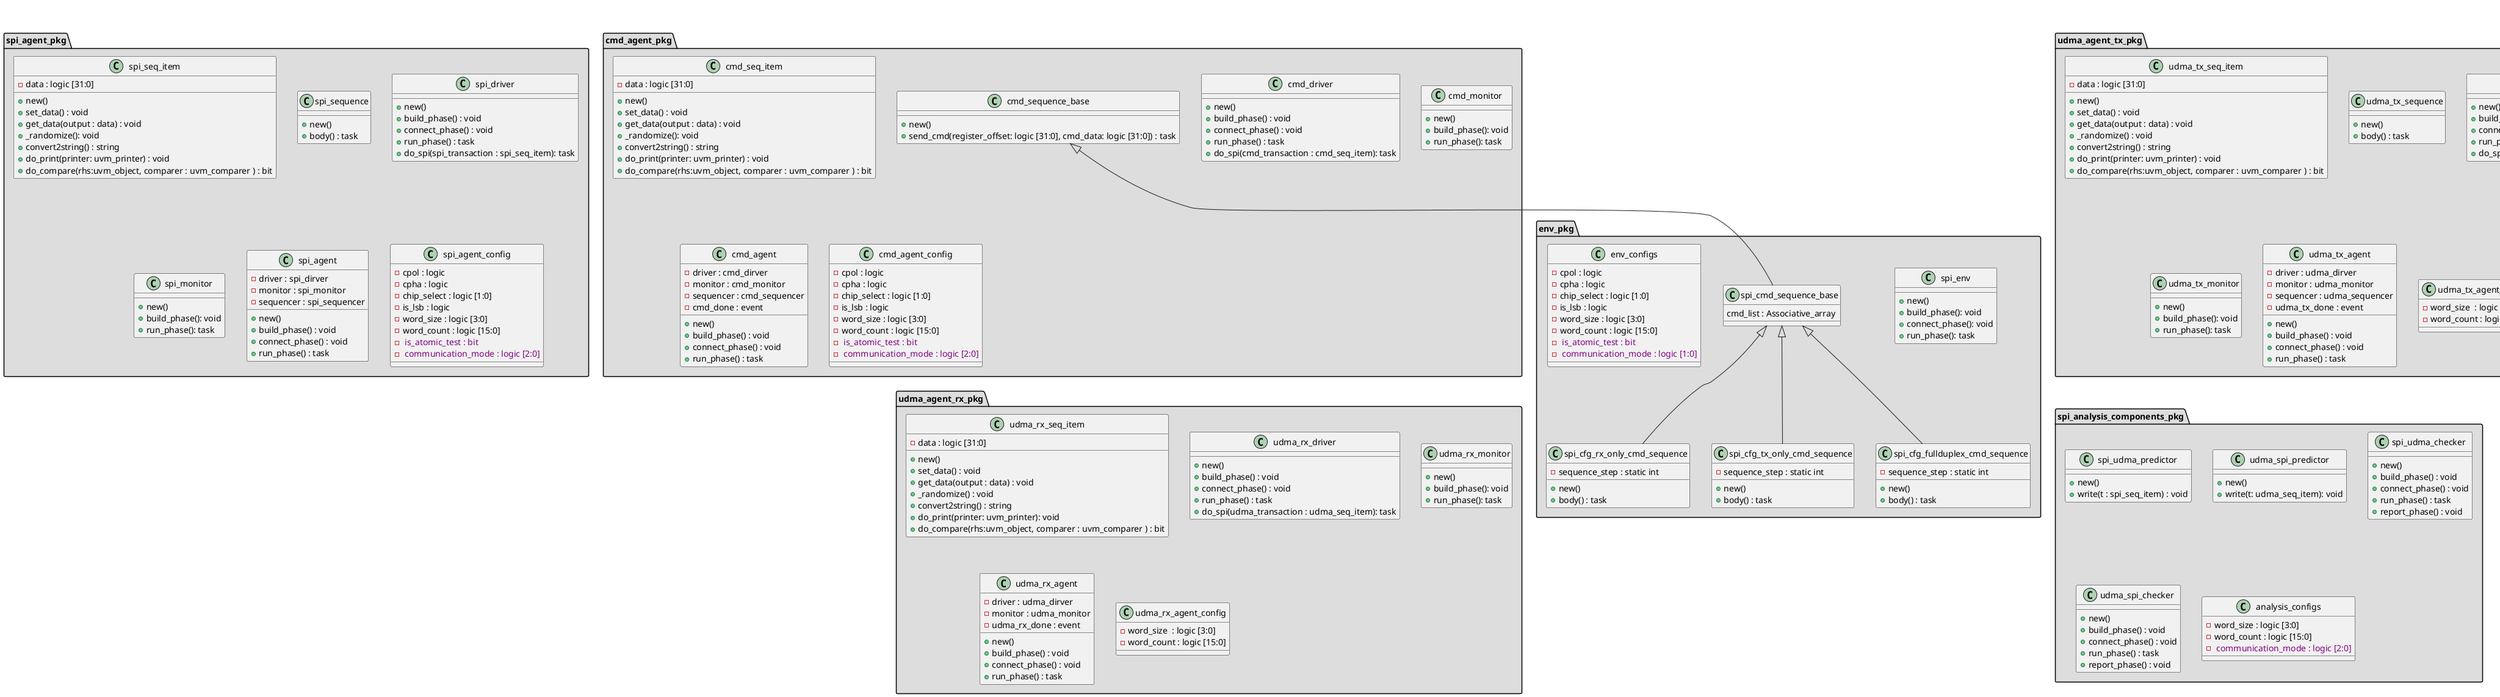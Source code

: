@startuml spi_test

set namespaceSeparator ::

    interface spi_if{}

    interface udma_if{}

    package "spi_agent_pkg" #DDDDDD {
        class spi_seq_item{
            -data : logic [31:0]
            +new()
            +set_data() : void
            +get_data(output : data) : void
            +_randomize(): void
            +convert2string() : string
            +do_print(printer: uvm_printer) : void
            +do_compare(rhs:uvm_object, comparer : uvm_comparer ) : bit
        }

        class spi_sequence{
            +new()
            +body() : task
        }

        class spi_driver{
            +new()
            +build_phase() : void
            +connect_phase() : void
            +run_phase() : task
            +do_spi(spi_transaction : spi_seq_item): task
        }

        class spi_monitor{
            +new()
            +build_phase(): void
            +run_phase(): task
        }

        class spi_agent{
            -driver : spi_dirver
            -monitor : spi_monitor
            -sequencer : spi_sequencer

            +new()
            +build_phase() : void
            +connect_phase() : void
            +run_phase() : task
        }

        class spi_agent_config{
            -cpol : logic
            -cpha : logic
            -chip_select : logic [1:0]
            -is_lsb : logic
            -word_size : logic [3:0]
            -word_count : logic [15:0]
            -<color:purple> is_atomic_test : bit
            -<color:purple> communication_mode : logic [2:0] 
        }
    }

    package "cmd_agent_pkg" #DDDDDD{

        class cmd_seq_item{
            -data : logic [31:0]
            +new()
            +set_data() : void
            +get_data(output : data) : void
            +_randomize(): void
            +convert2string() : string
            +do_print(printer: uvm_printer) : void
            +do_compare(rhs:uvm_object, comparer : uvm_comparer ) : bit
        }

        class cmd_sequence_base {
            +new()
            +send_cmd(register_offset: logic [31:0], cmd_data: logic [31:0]) : task
        }

        class cmd_driver{
            +new()
            +build_phase() : void
            +connect_phase() : void
            +run_phase() : task
            +do_spi(cmd_transaction : cmd_seq_item): task
        }

        class cmd_monitor{
            +new()
            +build_phase(): void
            +run_phase(): task
        }

        class cmd_agent{
            -driver : cmd_dirver
            -monitor : cmd_monitor
            -sequencer : cmd_sequencer
            -cmd_done : event

            +new()
            +build_phase() : void
            +connect_phase() : void
            +run_phase() : task
        }

        class cmd_agent_config{
            -cpol : logic
            -cpha : logic
            -chip_select : logic [1:0]
            -is_lsb : logic
            -word_size : logic [3:0]
            -word_count : logic [15:0]
            -<color:purple> is_atomic_test : bit
            -<color:purple> communication_mode : logic [2:0] 
        }
    }

    package "udma_agent_tx_pkg" #DDDDDD{
        class udma_tx_seq_item{
            -data : logic [31:0]
            +new()
            +set_data() : void
            +get_data(output : data) : void
            +_randomize() : void
            +convert2string() : string
            +do_print(printer: uvm_printer) : void
            +do_compare(rhs:uvm_object, comparer : uvm_comparer ) : bit
        }

        class udma_tx_sequence {
            +new()
            +body() : task
        }

        class udma_tx_driver{
            +new()
            +build_phase() : void
            +connect_phase() : void
            +run_phase() : task
            +do_spi(udma_transaction : udma_seq_item): task
        }

        class udma_tx_monitor{
            +new()
            +build_phase(): void
            +run_phase(): task
        }

        class udma_tx_agent{
            -driver : udma_dirver
            -monitor : udma_monitor
            -sequencer : udma_sequencer
            -udma_tx_done : event

            +new()
            +build_phase() : void
            +connect_phase() : void
            +run_phase() : task
        }

        class udma_tx_agent_config{
            -word_size  : logic [3:0]
            -word_count : logic [15:0]
        }
    }

    package "udma_agent_rx_pkg" #DDDDDD{
        class udma_rx_seq_item{
            -data : logic [31:0]
            +new()
            +set_data() : void
            +get_data(output : data) : void
            +_randomize() : void
            +convert2string() : string
            +do_print(printer: uvm_printer): void
            +do_compare(rhs:uvm_object, comparer : uvm_comparer ) : bit
        }

        class udma_rx_driver{
            +new()
            +build_phase() : void
            +connect_phase() : void
            +run_phase() : task
            +do_spi(udma_transaction : udma_seq_item): task
        }

        class udma_rx_monitor {
            +new()
            +build_phase(): void
            +run_phase(): task
        }

        class udma_rx_agent{
            -driver : udma_dirver
            -monitor : udma_monitor
            -udma_rx_done : event

            +new()
            +build_phase() : void
            +connect_phase() : void
            +run_phase() : task
        }

        class udma_rx_agent_config{
            -word_size  : logic [3:0]
            -word_count : logic [15:0]
        }
    } 

    package "spi_analysis_components_pkg" #DDDDDD{
        class spi_udma_predictor{
            +new()
            +write(t : spi_seq_item) : void
        }

        class udma_spi_predictor { 
            +new()
            +write(t: udma_seq_item): void
        }

        class spi_udma_checker {
            +new()
            +build_phase() : void
            +connect_phase() : void
            +run_phase() : task
            +report_phase() : void
        }

        class udma_spi_checker{
            +new()
            +build_phase() : void
            +connect_phase() : void
            +run_phase() : task
            +report_phase() : void
        }

        class analysis_configs{
            -word_size : logic [3:0]
            -word_count : logic [15:0]
            -<color:purple> communication_mode : logic [2:0] 
        }
    }

    package "env_pkg" #DDDDDD{
        class spi_env{
            +new()
            +build_phase(): void
            +connect_phase(): void
            +run_phase(): task
        }

        class spi_cmd_sequence_base{
            'ToDo: add cmd offsets
            'SPI_CMD_CFG
            'SPI_CMD_SOT
            'SPI_CMD_SEND_CMD
            'SPI_CMD_DUMMY
            'SPI_CMD_WAIT
            'SPI_CMD_RX_DATA
            'SPI_CMD_RPT
            'SPI_CMD_EOT
            cmd_list : Associative_array
        }

        class spi_cfg_rx_only_cmd_sequence{
            -sequence_step : static int
            +new()
            +body() : task
        }

        class spi_cfg_tx_only_cmd_sequence{
            -sequence_step : static int
            +new()
            +body() : task
        }

        class spi_cfg_fullduplex_cmd_sequence{
            -sequence_step : static int
            +new()
            +body() : task
        }

        class env_configs{
            -cpol : logic
            -cpha : logic
            -chip_select : logic [1:0]
            -is_lsb : logic
            -word_size : logic [3:0]
            -word_count : logic [15:0]
            -<color:purple> is_atomic_test : bit
            -<color:purple> communication_mode : logic [1:0]
        }

        spi_cmd_sequence_base   <|--  spi_cfg_rx_only_cmd_sequence 
        spi_cmd_sequence_base   <|--  spi_cfg_tx_only_cmd_sequence 
        spi_cmd_sequence_base   <|--  spi_cfg_fullduplex_cmd_sequence 
        cmd_sequence_base       <|--  spi_cmd_sequence_base 
    }

    package "test_pkg" #DDDDDD{
        class rx_test{
            +new()
        }

        class tx_test{
            +new()
        }

        class full_duplex_test{
            +new()
        }

        class base_test{
            'Following configs comes as plusargs
            -cpol : logic
            -cpha : logic
            -chip_select : logic [1:0]
            -is_lsb : logic
            -word_size : logic [3:0]
            -word_count : logic [15:0]
            -<color:purple> is_atomic_test : bit
            -<color:purple> communication_mode : logic [1:0]
            +new()
            +set_communication_mode(communication_mode : logic [1:0])
            +set_atomic_run(is_atomic_test : bit)
            +build_phase()
            +run_phase() : task
        }

        base_test   <|--    rx_test   
        base_test   <|--    tx_test   
        base_test   <|--    full_duplex_test
    }
@enduml